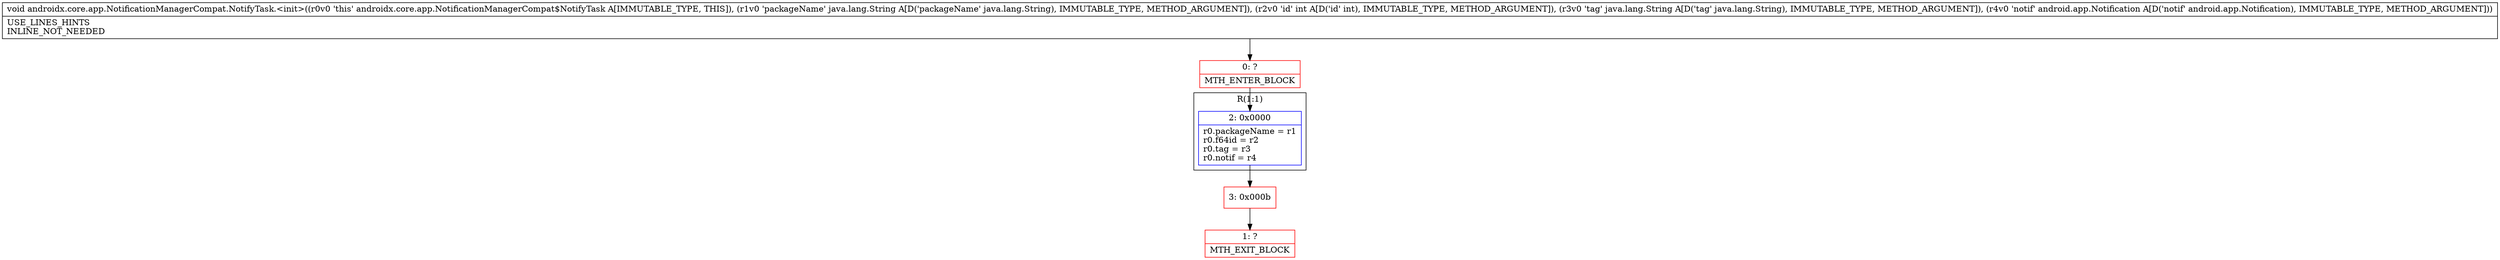 digraph "CFG forandroidx.core.app.NotificationManagerCompat.NotifyTask.\<init\>(Ljava\/lang\/String;ILjava\/lang\/String;Landroid\/app\/Notification;)V" {
subgraph cluster_Region_1579982915 {
label = "R(1:1)";
node [shape=record,color=blue];
Node_2 [shape=record,label="{2\:\ 0x0000|r0.packageName = r1\lr0.f64id = r2\lr0.tag = r3\lr0.notif = r4\l}"];
}
Node_0 [shape=record,color=red,label="{0\:\ ?|MTH_ENTER_BLOCK\l}"];
Node_3 [shape=record,color=red,label="{3\:\ 0x000b}"];
Node_1 [shape=record,color=red,label="{1\:\ ?|MTH_EXIT_BLOCK\l}"];
MethodNode[shape=record,label="{void androidx.core.app.NotificationManagerCompat.NotifyTask.\<init\>((r0v0 'this' androidx.core.app.NotificationManagerCompat$NotifyTask A[IMMUTABLE_TYPE, THIS]), (r1v0 'packageName' java.lang.String A[D('packageName' java.lang.String), IMMUTABLE_TYPE, METHOD_ARGUMENT]), (r2v0 'id' int A[D('id' int), IMMUTABLE_TYPE, METHOD_ARGUMENT]), (r3v0 'tag' java.lang.String A[D('tag' java.lang.String), IMMUTABLE_TYPE, METHOD_ARGUMENT]), (r4v0 'notif' android.app.Notification A[D('notif' android.app.Notification), IMMUTABLE_TYPE, METHOD_ARGUMENT]))  | USE_LINES_HINTS\lINLINE_NOT_NEEDED\l}"];
MethodNode -> Node_0;Node_2 -> Node_3;
Node_0 -> Node_2;
Node_3 -> Node_1;
}

